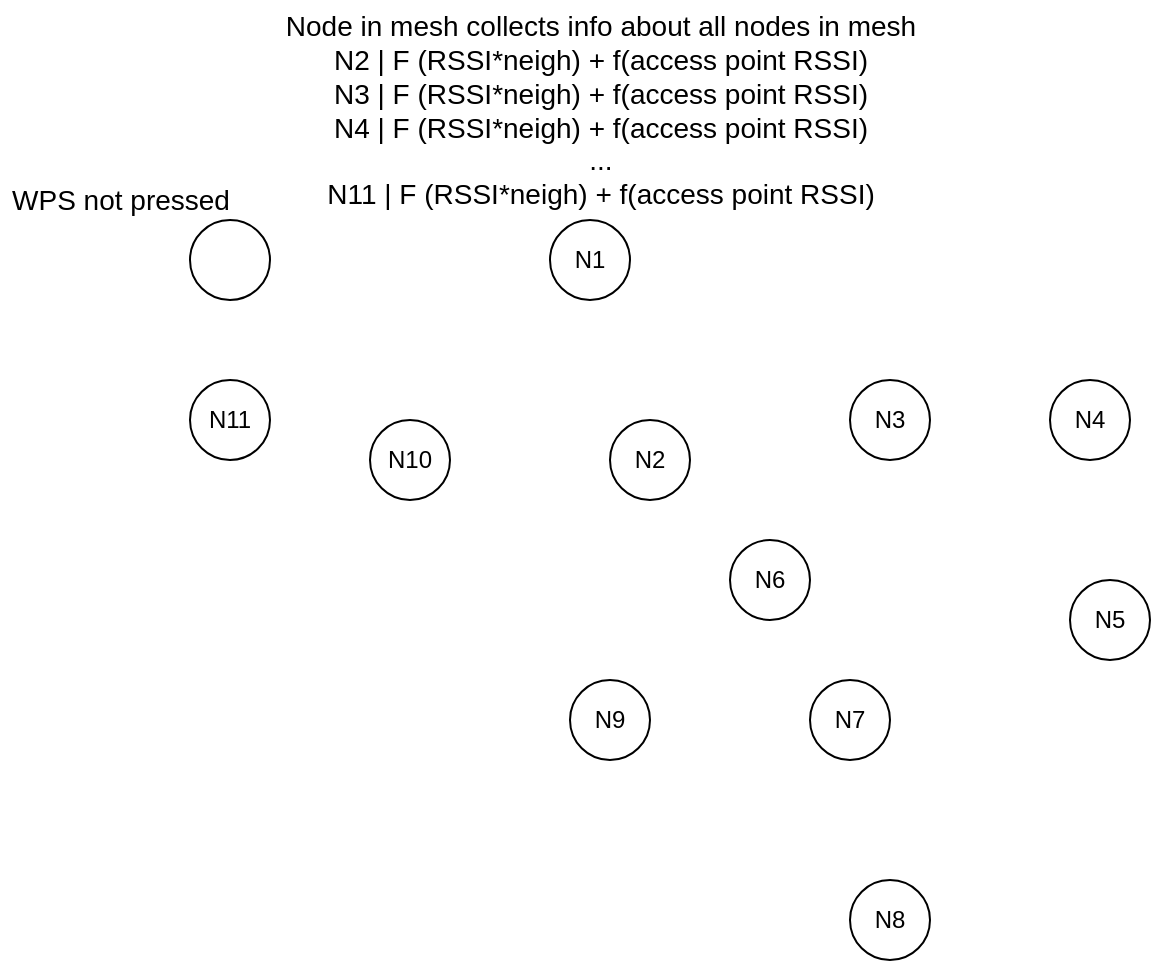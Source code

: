 <mxfile version="15.8.4" type="device"><diagram id="e-Hmg4ptaAP4tQoj_pN0" name="Page-1"><mxGraphModel dx="1352" dy="878" grid="1" gridSize="10" guides="1" tooltips="1" connect="1" arrows="1" fold="1" page="1" pageScale="1" pageWidth="850" pageHeight="1100" math="0" shadow="0"><root><mxCell id="0"/><mxCell id="1" parent="0"/><mxCell id="RqDUfUPpg8ZTMXPCgrCW-1" value="N6" style="ellipse;whiteSpace=wrap;html=1;aspect=fixed;" vertex="1" parent="1"><mxGeometry x="450" y="300" width="40" height="40" as="geometry"/></mxCell><mxCell id="RqDUfUPpg8ZTMXPCgrCW-2" value="N11" style="ellipse;whiteSpace=wrap;html=1;aspect=fixed;" vertex="1" parent="1"><mxGeometry x="180" y="220" width="40" height="40" as="geometry"/></mxCell><mxCell id="RqDUfUPpg8ZTMXPCgrCW-3" value="N8" style="ellipse;whiteSpace=wrap;html=1;aspect=fixed;" vertex="1" parent="1"><mxGeometry x="510" y="470" width="40" height="40" as="geometry"/></mxCell><mxCell id="RqDUfUPpg8ZTMXPCgrCW-4" value="N9" style="ellipse;whiteSpace=wrap;html=1;aspect=fixed;" vertex="1" parent="1"><mxGeometry x="370" y="370" width="40" height="40" as="geometry"/></mxCell><mxCell id="RqDUfUPpg8ZTMXPCgrCW-5" value="N7" style="ellipse;whiteSpace=wrap;html=1;aspect=fixed;" vertex="1" parent="1"><mxGeometry x="490" y="370" width="40" height="40" as="geometry"/></mxCell><mxCell id="RqDUfUPpg8ZTMXPCgrCW-6" value="N1" style="ellipse;whiteSpace=wrap;html=1;aspect=fixed;" vertex="1" parent="1"><mxGeometry x="360" y="140" width="40" height="40" as="geometry"/></mxCell><mxCell id="RqDUfUPpg8ZTMXPCgrCW-7" value="N3" style="ellipse;whiteSpace=wrap;html=1;aspect=fixed;" vertex="1" parent="1"><mxGeometry x="510" y="220" width="40" height="40" as="geometry"/></mxCell><mxCell id="RqDUfUPpg8ZTMXPCgrCW-8" value="N10" style="ellipse;whiteSpace=wrap;html=1;aspect=fixed;" vertex="1" parent="1"><mxGeometry x="270" y="240" width="40" height="40" as="geometry"/></mxCell><mxCell id="RqDUfUPpg8ZTMXPCgrCW-10" value="N5" style="ellipse;whiteSpace=wrap;html=1;aspect=fixed;" vertex="1" parent="1"><mxGeometry x="620" y="320" width="40" height="40" as="geometry"/></mxCell><mxCell id="RqDUfUPpg8ZTMXPCgrCW-11" value="N4" style="ellipse;whiteSpace=wrap;html=1;aspect=fixed;" vertex="1" parent="1"><mxGeometry x="610" y="220" width="40" height="40" as="geometry"/></mxCell><mxCell id="RqDUfUPpg8ZTMXPCgrCW-12" value="N2" style="ellipse;whiteSpace=wrap;html=1;aspect=fixed;" vertex="1" parent="1"><mxGeometry x="390" y="240" width="40" height="40" as="geometry"/></mxCell><mxCell id="RqDUfUPpg8ZTMXPCgrCW-13" value="" style="ellipse;whiteSpace=wrap;html=1;aspect=fixed;" vertex="1" parent="1"><mxGeometry x="180" y="140" width="40" height="40" as="geometry"/></mxCell><mxCell id="RqDUfUPpg8ZTMXPCgrCW-14" value="WPS not pressed" style="text;html=1;align=center;verticalAlign=middle;resizable=0;points=[];autosize=1;strokeColor=none;fillColor=none;fontSize=14;" vertex="1" parent="1"><mxGeometry x="85" y="120" width="120" height="20" as="geometry"/></mxCell><mxCell id="RqDUfUPpg8ZTMXPCgrCW-15" value="Node in mesh collects info about all nodes in mesh&lt;br style=&quot;font-size: 14px;&quot;&gt;N2 | F (RSSI*neigh) + f(access point RSSI)&lt;br style=&quot;font-size: 14px;&quot;&gt;N3 | F (RSSI*neigh) + f(access point RSSI)&lt;br style=&quot;font-size: 14px;&quot;&gt;N4 | F (RSSI*neigh) + f(access point RSSI)&lt;br style=&quot;font-size: 14px;&quot;&gt;...&lt;br style=&quot;font-size: 14px;&quot;&gt;N11 | F (RSSI*neigh) + f(access point RSSI)" style="text;html=1;align=center;verticalAlign=middle;resizable=0;points=[];autosize=1;strokeColor=none;fillColor=none;fontSize=14;" vertex="1" parent="1"><mxGeometry x="220" y="30" width="330" height="110" as="geometry"/></mxCell></root></mxGraphModel></diagram></mxfile>